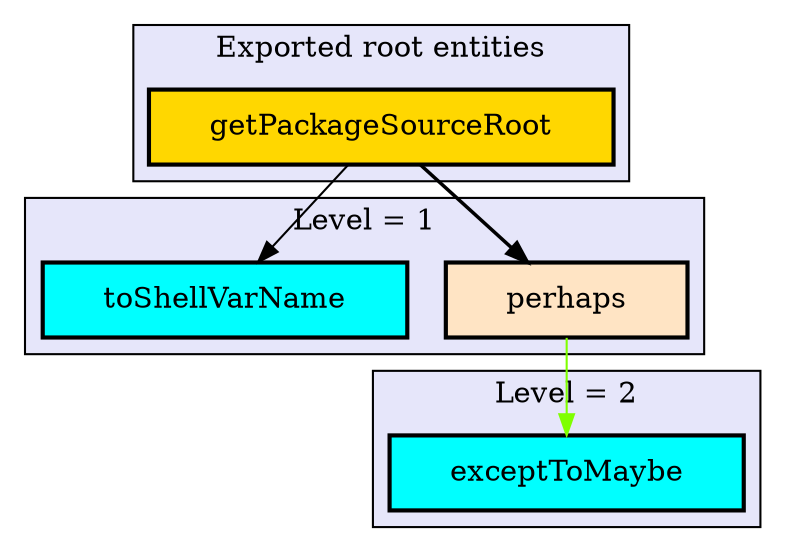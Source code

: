 digraph "Levels within Paths.TH" {
    node [margin="0.4,0.1"
         ,style=filled];
    subgraph cluster_0 {
        graph [label="Exported root entities"
              ,style=filled
              ,fillcolor=lavender];
        2 [label=getPackageSourceRoot
          ,shape=box
          ,fillcolor=gold
          ,style="filled,bold"];
    }
    subgraph cluster_1 {
        graph [label="Level = 1"
              ,style=filled
              ,fillcolor=lavender];
        3 [label=perhaps
          ,shape=box
          ,fillcolor=bisque
          ,style="filled,bold"];
        4 [label=toShellVarName
          ,shape=box
          ,fillcolor=cyan
          ,style="filled,bold"];
    }
    subgraph cluster_2 {
        graph [label="Level = 2"
              ,style=filled
              ,fillcolor=lavender];
        1 [label=exceptToMaybe
          ,shape=box
          ,fillcolor=cyan
          ,style="filled,bold"];
    }
    2 -> 3 [penwidth=1.6931471805599454
           ,color=black];
    2 -> 4 [penwidth=1,color=black];
    3 -> 1 [penwidth=1
           ,color=chartreuse];
}
